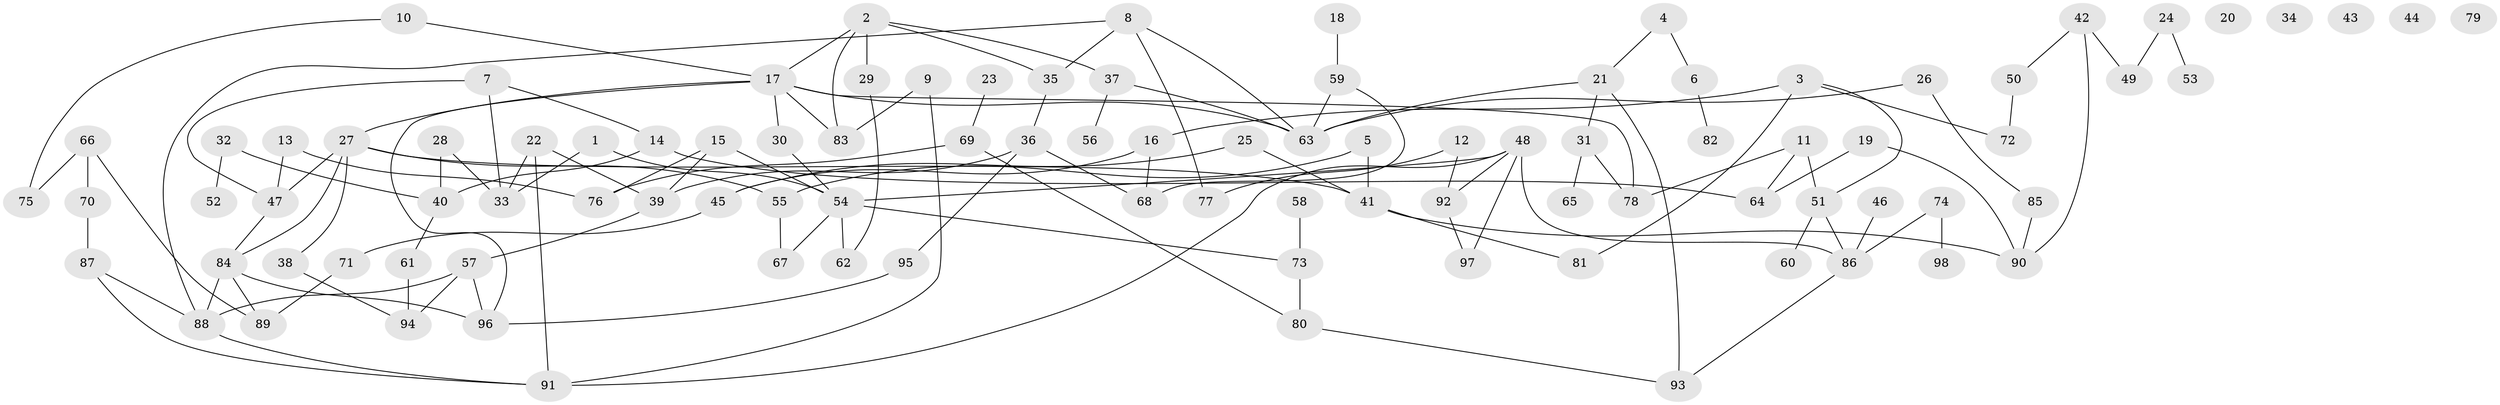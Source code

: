 // Generated by graph-tools (version 1.1) at 2025/49/03/09/25 03:49:03]
// undirected, 98 vertices, 133 edges
graph export_dot {
graph [start="1"]
  node [color=gray90,style=filled];
  1;
  2;
  3;
  4;
  5;
  6;
  7;
  8;
  9;
  10;
  11;
  12;
  13;
  14;
  15;
  16;
  17;
  18;
  19;
  20;
  21;
  22;
  23;
  24;
  25;
  26;
  27;
  28;
  29;
  30;
  31;
  32;
  33;
  34;
  35;
  36;
  37;
  38;
  39;
  40;
  41;
  42;
  43;
  44;
  45;
  46;
  47;
  48;
  49;
  50;
  51;
  52;
  53;
  54;
  55;
  56;
  57;
  58;
  59;
  60;
  61;
  62;
  63;
  64;
  65;
  66;
  67;
  68;
  69;
  70;
  71;
  72;
  73;
  74;
  75;
  76;
  77;
  78;
  79;
  80;
  81;
  82;
  83;
  84;
  85;
  86;
  87;
  88;
  89;
  90;
  91;
  92;
  93;
  94;
  95;
  96;
  97;
  98;
  1 -- 33;
  1 -- 54;
  2 -- 17;
  2 -- 29;
  2 -- 35;
  2 -- 37;
  2 -- 83;
  3 -- 16;
  3 -- 51;
  3 -- 72;
  3 -- 81;
  4 -- 6;
  4 -- 21;
  5 -- 41;
  5 -- 55;
  6 -- 82;
  7 -- 14;
  7 -- 33;
  7 -- 47;
  8 -- 35;
  8 -- 63;
  8 -- 77;
  8 -- 88;
  9 -- 83;
  9 -- 91;
  10 -- 17;
  10 -- 75;
  11 -- 51;
  11 -- 64;
  11 -- 78;
  12 -- 77;
  12 -- 92;
  13 -- 47;
  13 -- 76;
  14 -- 40;
  14 -- 64;
  15 -- 39;
  15 -- 54;
  15 -- 76;
  16 -- 45;
  16 -- 68;
  17 -- 27;
  17 -- 30;
  17 -- 63;
  17 -- 78;
  17 -- 83;
  17 -- 96;
  18 -- 59;
  19 -- 64;
  19 -- 90;
  21 -- 31;
  21 -- 63;
  21 -- 93;
  22 -- 33;
  22 -- 39;
  22 -- 91;
  23 -- 69;
  24 -- 49;
  24 -- 53;
  25 -- 41;
  25 -- 45;
  26 -- 63;
  26 -- 85;
  27 -- 38;
  27 -- 41;
  27 -- 47;
  27 -- 55;
  27 -- 84;
  28 -- 33;
  28 -- 40;
  29 -- 62;
  30 -- 54;
  31 -- 65;
  31 -- 78;
  32 -- 40;
  32 -- 52;
  35 -- 36;
  36 -- 39;
  36 -- 68;
  36 -- 95;
  37 -- 56;
  37 -- 63;
  38 -- 94;
  39 -- 57;
  40 -- 61;
  41 -- 81;
  41 -- 90;
  42 -- 49;
  42 -- 50;
  42 -- 90;
  45 -- 71;
  46 -- 86;
  47 -- 84;
  48 -- 54;
  48 -- 86;
  48 -- 91;
  48 -- 92;
  48 -- 97;
  50 -- 72;
  51 -- 60;
  51 -- 86;
  54 -- 62;
  54 -- 67;
  54 -- 73;
  55 -- 67;
  57 -- 88;
  57 -- 94;
  57 -- 96;
  58 -- 73;
  59 -- 63;
  59 -- 68;
  61 -- 94;
  66 -- 70;
  66 -- 75;
  66 -- 89;
  69 -- 76;
  69 -- 80;
  70 -- 87;
  71 -- 89;
  73 -- 80;
  74 -- 86;
  74 -- 98;
  80 -- 93;
  84 -- 88;
  84 -- 89;
  84 -- 96;
  85 -- 90;
  86 -- 93;
  87 -- 88;
  87 -- 91;
  88 -- 91;
  92 -- 97;
  95 -- 96;
}
